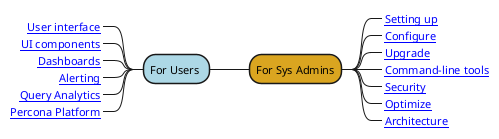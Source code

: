 ' Topic/role map of PMM documentation
' References:
' Syntax: https://plantuml.com/mindmap-diagram
' Icons: https://plantuml.com/openiconic
' Colour: https://plantuml.com/color
' Text: https://plantuml.com/creole
@startmindmap "PMM_DOC_TOPICS"
skinparam svgLinkTarget _blank
skinparam defaultFontName Chivo
skinparam defaultFontSize 11
<style>
mindmapDiagram {
  node {
    ' Gap within nodes
    Padding 7
    ' Gap between nodes
    Margin 5
  }
}
</style>
' Absolute links - can be useful for exporting map as stand-alone image
' relative links make testing easier but must be changed for local vs hosting' Hosted
!$base = "https://www.percona.com/doc/percona-monitoring-and-management/2.x"
'!$base = "../2.x"
'!$base = "."
+[#lightblue] For Users <<user>>
++[#goldenrod] For Sys Admins<<admin>>
+++_ [[$base/setting-up/ Setting up]]
+++_ [[$base/how-to/configure.html Configure]]
+++_ [[$base/how-to/upgrade.html Upgrade]]
+++_ [[$base/details/commands/ Command-line tools]]
+++_ [[$base/how-to/secure.html Security]]
+++_ [[$base/how-to/optimize.html Optimize]]
+++_ [[$base/details/architecture.html Architecture]]
--_ [[$base/using/interface.html User interface]]
--_ [[$base/details/interface.html UI components]]
--_ [[$base/details/dashboards/ Dashboards]]
--_ [[$base/using/alerting.html Alerting]]
--_ [[$base/using/query-analytics.html Query Analytics]]
--_ [[$base/using/platform/index.html Percona Platform]]
@endmindmap
